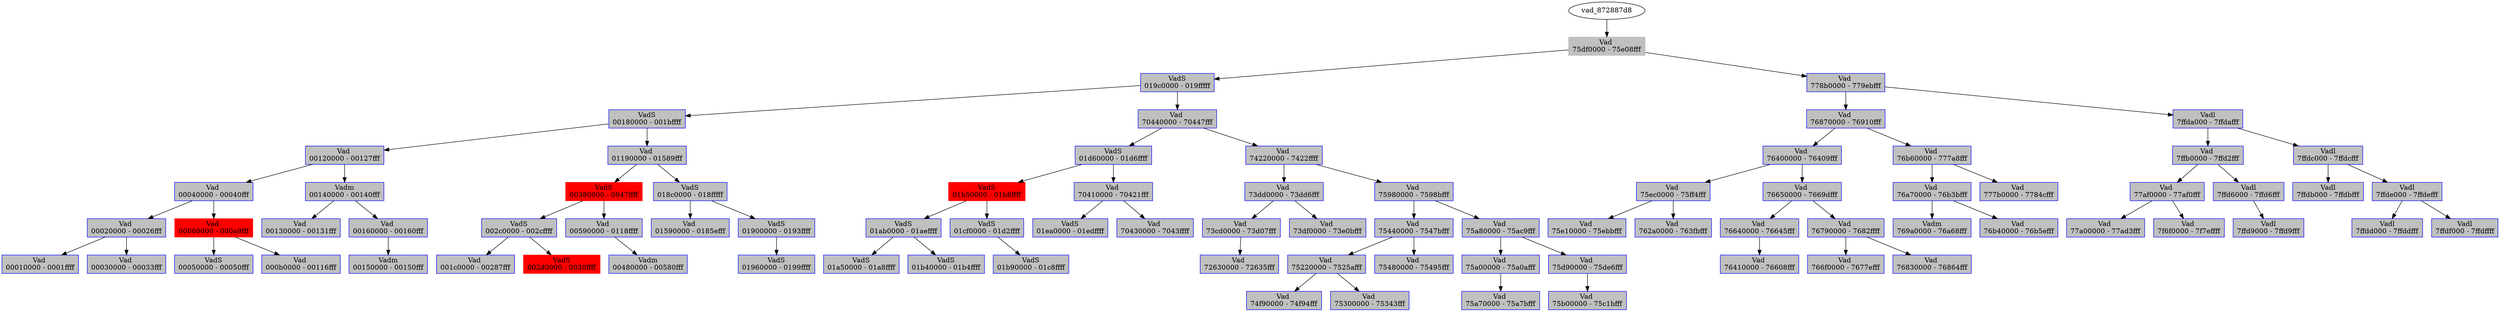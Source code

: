 /************************************************************************/
/* Pid:   3056 */
digraph processtree {
graph [rankdir = "TB"];
vad_872887d8 -> vad_86e75638
vad_86e75638 [label = "{ Vad \n75df0000 - 75e08fff }"shape = "record" color = "grey" style = "filled" fillcolor = "gray"];
vad_86e75638 -> vad_8507a8b8
vad_8507a8b8 [label = "{ VadS\n019c0000 - 019fffff }"shape = "record" color = "blue" style = "filled" fillcolor = "grey"];
vad_8507a8b8 -> vad_8507b648
vad_8507b648 [label = "{ VadS\n00180000 - 001bffff }"shape = "record" color = "blue" style = "filled" fillcolor = "grey"];
vad_8507b648 -> vad_86e7dc10
vad_86e7dc10 [label = "{ Vad \n00120000 - 00127fff }"shape = "record" color = "blue" style = "filled" fillcolor = "gray"];
vad_86e7dc10 -> vad_86e9b768
vad_86e9b768 [label = "{ Vad \n00040000 - 00040fff }"shape = "record" color = "blue" style = "filled" fillcolor = "grey"];
vad_86e9b768 -> vad_85218508
vad_85218508 [label = "{ Vad \n00020000 - 00026fff }"shape = "record" color = "blue" style = "filled" fillcolor = "grey"];
vad_85218508 -> vad_851e3268
vad_851e3268 [label = "{ Vad \n00010000 - 0001ffff }"shape = "record" color = "blue" style = "filled" fillcolor = "grey"];
vad_85218508 -> vad_86e7e230
vad_86e7e230 [label = "{ Vad \n00030000 - 00033fff }"shape = "record" color = "blue" style = "filled" fillcolor = "grey"];
vad_86e9b768 -> vad_853862a8
vad_853862a8 [label = "{ Vad \n00060000 - 000a9fff }"shape = "record" color = "red" style = "filled" fillcolor = "red"];
vad_853862a8 -> vad_85087798
vad_85087798 [label = "{ VadS\n00050000 - 00050fff }"shape = "record" color = "blue" style = "filled" fillcolor = "grey"];
vad_853862a8 -> vad_86e8e268
vad_86e8e268 [label = "{ Vad \n000b0000 - 00116fff }"shape = "record" color = "blue" style = "filled" fillcolor = "grey"];
vad_86e7dc10 -> vad_85385a10
vad_85385a10 [label = "{ Vadm\n00140000 - 00140fff }"shape = "record" color = "blue" style = "filled" fillcolor = "grey"];
vad_85385a10 -> vad_871f7678
vad_871f7678 [label = "{ Vad \n00130000 - 00131fff }"shape = "record" color = "blue" style = "filled" fillcolor = "grey"];
vad_85385a10 -> vad_85ecfd10
vad_85ecfd10 [label = "{ Vad \n00160000 - 00160fff }"shape = "record" color = "blue" style = "filled" fillcolor = "grey"];
vad_85ecfd10 -> vad_8514fea8
vad_8514fea8 [label = "{ Vadm\n00150000 - 00150fff }"shape = "record" color = "blue" style = "filled" fillcolor = "grey"];
vad_8507b648 -> vad_87201248
vad_87201248 [label = "{ Vad \n01190000 - 01589fff }"shape = "record" color = "blue" style = "filled" fillcolor = "grey"];
vad_87201248 -> vad_87233a58
vad_87233a58 [label = "{ VadS\n00380000 - 0047ffff }"shape = "record" color = "red" style = "filled" fillcolor = "red"];
vad_87233a58 -> vad_862a47a8
vad_862a47a8 [label = "{ VadS\n002c0000 - 002cffff }"shape = "record" color = "blue" style = "filled" fillcolor = "grey"];
vad_862a47a8 -> vad_8510e930
vad_8510e930 [label = "{ Vad \n001c0000 - 00287fff }"shape = "record" color = "blue" style = "filled" fillcolor = "grey"];
vad_862a47a8 -> vad_8507bc78
vad_8507bc78 [label = "{ VadS\n002d0000 - 0030ffff }"shape = "record" color = "red" style = "filled" fillcolor = "red"];
vad_87233a58 -> vad_86ea08c8
vad_86ea08c8 [label = "{ Vad \n00590000 - 0118ffff }"shape = "record" color = "blue" style = "filled" fillcolor = "grey"];
vad_86ea08c8 -> vad_86e740b8
vad_86e740b8 [label = "{ Vadm\n00480000 - 00580fff }"shape = "record" color = "blue" style = "filled" fillcolor = "grey"];
vad_87201248 -> vad_87229928
vad_87229928 [label = "{ VadS\n018c0000 - 018fffff }"shape = "record" color = "blue" style = "filled" fillcolor = "grey"];
vad_87229928 -> vad_86e778d8
vad_86e778d8 [label = "{ Vad \n01590000 - 0185efff }"shape = "record" color = "blue" style = "filled" fillcolor = "grey"];
vad_87229928 -> vad_869d3ee8
vad_869d3ee8 [label = "{ VadS\n01900000 - 0193ffff }"shape = "record" color = "blue" style = "filled" fillcolor = "grey"];
vad_869d3ee8 -> vad_8741f958
vad_8741f958 [label = "{ VadS\n01960000 - 0199ffff }"shape = "record" color = "blue" style = "filled" fillcolor = "grey"];
vad_8507a8b8 -> vad_851ad420
vad_851ad420 [label = "{ Vad \n70440000 - 70447fff }"shape = "record" color = "blue" style = "filled" fillcolor = "gray"];
vad_851ad420 -> vad_86e4d250
vad_86e4d250 [label = "{ VadS\n01d60000 - 01d6ffff }"shape = "record" color = "blue" style = "filled" fillcolor = "grey"];
vad_86e4d250 -> vad_86eb02c0
vad_86eb02c0 [label = "{ VadS\n01b50000 - 01b8ffff }"shape = "record" color = "red" style = "filled" fillcolor = "red"];
vad_86eb02c0 -> vad_872038f8
vad_872038f8 [label = "{ VadS\n01ab0000 - 01aeffff }"shape = "record" color = "blue" style = "filled" fillcolor = "grey"];
vad_872038f8 -> vad_85079ca8
vad_85079ca8 [label = "{ VadS\n01a50000 - 01a8ffff }"shape = "record" color = "blue" style = "filled" fillcolor = "grey"];
vad_872038f8 -> vad_85eaa578
vad_85eaa578 [label = "{ VadS\n01b40000 - 01b4ffff }"shape = "record" color = "blue" style = "filled" fillcolor = "grey"];
vad_86eb02c0 -> vad_859b9638
vad_859b9638 [label = "{ VadS\n01cf0000 - 01d2ffff }"shape = "record" color = "blue" style = "filled" fillcolor = "grey"];
vad_859b9638 -> vad_8717d518
vad_8717d518 [label = "{ VadS\n01b90000 - 01c8ffff }"shape = "record" color = "blue" style = "filled" fillcolor = "grey"];
vad_86e4d250 -> vad_86e777a0
vad_86e777a0 [label = "{ Vad \n70410000 - 70421fff }"shape = "record" color = "blue" style = "filled" fillcolor = "gray"];
vad_86e777a0 -> vad_86eaa250
vad_86eaa250 [label = "{ VadS\n01ea0000 - 01edffff }"shape = "record" color = "blue" style = "filled" fillcolor = "grey"];
vad_86e777a0 -> vad_870ec320
vad_870ec320 [label = "{ Vad \n70430000 - 7043ffff }"shape = "record" color = "blue" style = "filled" fillcolor = "gray"];
vad_851ad420 -> vad_85136a08
vad_85136a08 [label = "{ Vad \n74220000 - 7422ffff }"shape = "record" color = "blue" style = "filled" fillcolor = "gray"];
vad_85136a08 -> vad_86e73130
vad_86e73130 [label = "{ Vad \n73dd0000 - 73dd6fff }"shape = "record" color = "blue" style = "filled" fillcolor = "gray"];
vad_86e73130 -> vad_86e795d8
vad_86e795d8 [label = "{ Vad \n73cd0000 - 73d07fff }"shape = "record" color = "blue" style = "filled" fillcolor = "gray"];
vad_86e795d8 -> vad_871b06b8
vad_871b06b8 [label = "{ Vad \n72630000 - 72635fff }"shape = "record" color = "blue" style = "filled" fillcolor = "gray"];
vad_86e73130 -> vad_86e76b68
vad_86e76b68 [label = "{ Vad \n73df0000 - 73e0bfff }"shape = "record" color = "blue" style = "filled" fillcolor = "gray"];
vad_85136a08 -> vad_86e43008
vad_86e43008 [label = "{ Vad \n75980000 - 7598bfff }"shape = "record" color = "blue" style = "filled" fillcolor = "gray"];
vad_86e43008 -> vad_851129d8
vad_851129d8 [label = "{ Vad \n75440000 - 7547bfff }"shape = "record" color = "blue" style = "filled" fillcolor = "gray"];
vad_851129d8 -> vad_85384ec8
vad_85384ec8 [label = "{ Vad \n75220000 - 7525afff }"shape = "record" color = "blue" style = "filled" fillcolor = "gray"];
vad_85384ec8 -> vad_86e9ce40
vad_86e9ce40 [label = "{ Vad \n74f90000 - 74f94fff }"shape = "record" color = "blue" style = "filled" fillcolor = "gray"];
vad_85384ec8 -> vad_86ea8ef0
vad_86ea8ef0 [label = "{ Vad \n75300000 - 75343fff }"shape = "record" color = "blue" style = "filled" fillcolor = "gray"];
vad_851129d8 -> vad_85385050
vad_85385050 [label = "{ Vad \n75480000 - 75495fff }"shape = "record" color = "blue" style = "filled" fillcolor = "gray"];
vad_86e43008 -> vad_873b58a8
vad_873b58a8 [label = "{ Vad \n75a80000 - 75ac9fff }"shape = "record" color = "blue" style = "filled" fillcolor = "gray"];
vad_873b58a8 -> vad_850de0f0
vad_850de0f0 [label = "{ Vad \n75a00000 - 75a0afff }"shape = "record" color = "blue" style = "filled" fillcolor = "gray"];
vad_850de0f0 -> vad_852695e8
vad_852695e8 [label = "{ Vad \n75a70000 - 75a7bfff }"shape = "record" color = "blue" style = "filled" fillcolor = "gray"];
vad_873b58a8 -> vad_86de2668
vad_86de2668 [label = "{ Vad \n75d90000 - 75de6fff }"shape = "record" color = "blue" style = "filled" fillcolor = "gray"];
vad_86de2668 -> vad_851e26f0
vad_851e26f0 [label = "{ Vad \n75b00000 - 75c1bfff }"shape = "record" color = "blue" style = "filled" fillcolor = "gray"];
vad_86e75638 -> vad_86ea9590
vad_86ea9590 [label = "{ Vad \n778b0000 - 779ebfff }"shape = "record" color = "blue" style = "filled" fillcolor = "gray"];
vad_86ea9590 -> vad_870cdd68
vad_870cdd68 [label = "{ Vad \n76870000 - 76910fff }"shape = "record" color = "blue" style = "filled" fillcolor = "gray"];
vad_870cdd68 -> vad_86e9c978
vad_86e9c978 [label = "{ Vad \n76400000 - 76409fff }"shape = "record" color = "blue" style = "filled" fillcolor = "gray"];
vad_86e9c978 -> vad_86e78008
vad_86e78008 [label = "{ Vad \n75ec0000 - 75ff4fff }"shape = "record" color = "blue" style = "filled" fillcolor = "gray"];
vad_86e78008 -> vad_865adf58
vad_865adf58 [label = "{ Vad \n75e10000 - 75ebbfff }"shape = "record" color = "blue" style = "filled" fillcolor = "gray"];
vad_86e78008 -> vad_851fa188
vad_851fa188 [label = "{ Vad \n762a0000 - 763fbfff }"shape = "record" color = "blue" style = "filled" fillcolor = "gray"];
vad_86e9c978 -> vad_871f42f0
vad_871f42f0 [label = "{ Vad \n76650000 - 7669dfff }"shape = "record" color = "blue" style = "filled" fillcolor = "gray"];
vad_871f42f0 -> vad_8722f230
vad_8722f230 [label = "{ Vad \n76640000 - 76645fff }"shape = "record" color = "blue" style = "filled" fillcolor = "gray"];
vad_8722f230 -> vad_85326430
vad_85326430 [label = "{ Vad \n76410000 - 76608fff }"shape = "record" color = "blue" style = "filled" fillcolor = "gray"];
vad_871f42f0 -> vad_86333468
vad_86333468 [label = "{ Vad \n76790000 - 7682ffff }"shape = "record" color = "blue" style = "filled" fillcolor = "gray"];
vad_86333468 -> vad_85eaa2d0
vad_85eaa2d0 [label = "{ Vad \n766f0000 - 7677efff }"shape = "record" color = "blue" style = "filled" fillcolor = "gray"];
vad_86333468 -> vad_852d9100
vad_852d9100 [label = "{ Vad \n76830000 - 76864fff }"shape = "record" color = "blue" style = "filled" fillcolor = "gray"];
vad_870cdd68 -> vad_871b1e20
vad_871b1e20 [label = "{ Vad \n76b60000 - 777a8fff }"shape = "record" color = "blue" style = "filled" fillcolor = "gray"];
vad_871b1e20 -> vad_85128ce0
vad_85128ce0 [label = "{ Vad \n76a70000 - 76b3bfff }"shape = "record" color = "blue" style = "filled" fillcolor = "gray"];
vad_85128ce0 -> vad_851e2e38
vad_851e2e38 [label = "{ Vadm\n769a0000 - 76a68fff }"shape = "record" color = "blue" style = "filled" fillcolor = "gray"];
vad_85128ce0 -> vad_87390830
vad_87390830 [label = "{ Vad \n76b40000 - 76b5efff }"shape = "record" color = "blue" style = "filled" fillcolor = "gray"];
vad_871b1e20 -> vad_86e9e6f8
vad_86e9e6f8 [label = "{ Vad \n777b0000 - 7784cfff }"shape = "record" color = "blue" style = "filled" fillcolor = "gray"];
vad_86ea9590 -> vad_853110b8
vad_853110b8 [label = "{ Vadl\n7ffda000 - 7ffdafff }"shape = "record" color = "blue" style = "filled" fillcolor = "grey"];
vad_853110b8 -> vad_86e79850
vad_86e79850 [label = "{ Vad \n7ffb0000 - 7ffd2fff }"shape = "record" color = "blue" style = "filled" fillcolor = "grey"];
vad_86e79850 -> vad_86e99c20
vad_86e99c20 [label = "{ Vad \n77af0000 - 77af0fff }"shape = "record" color = "blue" style = "filled" fillcolor = "grey"];
vad_86e99c20 -> vad_86dcb858
vad_86dcb858 [label = "{ Vad \n77a00000 - 77ad3fff }"shape = "record" color = "blue" style = "filled" fillcolor = "gray"];
vad_86e99c20 -> vad_870fe2c8
vad_870fe2c8 [label = "{ Vad \n7f6f0000 - 7f7effff }"shape = "record" color = "blue" style = "filled" fillcolor = "grey"];
vad_86e79850 -> vad_862cad38
vad_862cad38 [label = "{ Vadl\n7ffd6000 - 7ffd6fff }"shape = "record" color = "blue" style = "filled" fillcolor = "grey"];
vad_862cad38 -> vad_8520f638
vad_8520f638 [label = "{ Vadl\n7ffd9000 - 7ffd9fff }"shape = "record" color = "blue" style = "filled" fillcolor = "grey"];
vad_853110b8 -> vad_871d8b70
vad_871d8b70 [label = "{ Vadl\n7ffdc000 - 7ffdcfff }"shape = "record" color = "blue" style = "filled" fillcolor = "grey"];
vad_871d8b70 -> vad_873b1168
vad_873b1168 [label = "{ Vadl\n7ffdb000 - 7ffdbfff }"shape = "record" color = "blue" style = "filled" fillcolor = "grey"];
vad_871d8b70 -> vad_86de4008
vad_86de4008 [label = "{ Vadl\n7ffde000 - 7ffdefff }"shape = "record" color = "blue" style = "filled" fillcolor = "grey"];
vad_86de4008 -> vad_86e3ab98
vad_86e3ab98 [label = "{ Vadl\n7ffdd000 - 7ffddfff }"shape = "record" color = "blue" style = "filled" fillcolor = "grey"];
vad_86de4008 -> vad_871da688
vad_871da688 [label = "{ Vadl\n7ffdf000 - 7ffdffff }"shape = "record" color = "blue" style = "filled" fillcolor = "grey"];
}

